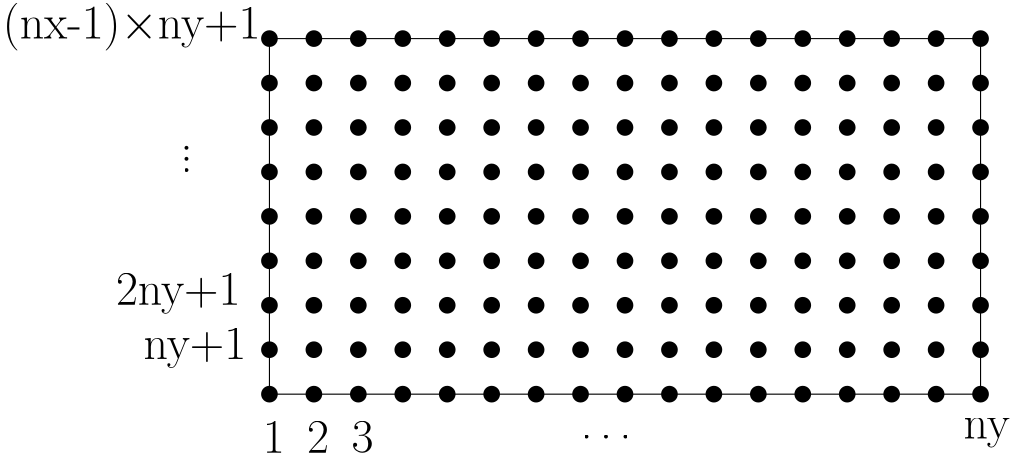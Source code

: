 <?xml version="1.0"?>
<!DOCTYPE ipe SYSTEM "ipe.dtd">
<ipe version="70212" creator="Ipe 7.2.12">
<info created="D:20191128103301" modified="D:20191128104034"/>
<ipestyle name="basic">
<symbol name="arrow/arc(spx)">
<path stroke="sym-stroke" fill="sym-stroke" pen="sym-pen">
0 0 m
-1 0.333 l
-1 -0.333 l
h
</path>
</symbol>
<symbol name="arrow/farc(spx)">
<path stroke="sym-stroke" fill="white" pen="sym-pen">
0 0 m
-1 0.333 l
-1 -0.333 l
h
</path>
</symbol>
<symbol name="arrow/ptarc(spx)">
<path stroke="sym-stroke" fill="sym-stroke" pen="sym-pen">
0 0 m
-1 0.333 l
-0.8 0 l
-1 -0.333 l
h
</path>
</symbol>
<symbol name="arrow/fptarc(spx)">
<path stroke="sym-stroke" fill="white" pen="sym-pen">
0 0 m
-1 0.333 l
-0.8 0 l
-1 -0.333 l
h
</path>
</symbol>
<symbol name="mark/circle(sx)" transformations="translations">
<path fill="sym-stroke">
0.6 0 0 0.6 0 0 e
0.4 0 0 0.4 0 0 e
</path>
</symbol>
<symbol name="mark/disk(sx)" transformations="translations">
<path fill="sym-stroke">
0.6 0 0 0.6 0 0 e
</path>
</symbol>
<symbol name="mark/fdisk(sfx)" transformations="translations">
<group>
<path fill="sym-fill">
0.5 0 0 0.5 0 0 e
</path>
<path fill="sym-stroke" fillrule="eofill">
0.6 0 0 0.6 0 0 e
0.4 0 0 0.4 0 0 e
</path>
</group>
</symbol>
<symbol name="mark/box(sx)" transformations="translations">
<path fill="sym-stroke" fillrule="eofill">
-0.6 -0.6 m
0.6 -0.6 l
0.6 0.6 l
-0.6 0.6 l
h
-0.4 -0.4 m
0.4 -0.4 l
0.4 0.4 l
-0.4 0.4 l
h
</path>
</symbol>
<symbol name="mark/square(sx)" transformations="translations">
<path fill="sym-stroke">
-0.6 -0.6 m
0.6 -0.6 l
0.6 0.6 l
-0.6 0.6 l
h
</path>
</symbol>
<symbol name="mark/fsquare(sfx)" transformations="translations">
<group>
<path fill="sym-fill">
-0.5 -0.5 m
0.5 -0.5 l
0.5 0.5 l
-0.5 0.5 l
h
</path>
<path fill="sym-stroke" fillrule="eofill">
-0.6 -0.6 m
0.6 -0.6 l
0.6 0.6 l
-0.6 0.6 l
h
-0.4 -0.4 m
0.4 -0.4 l
0.4 0.4 l
-0.4 0.4 l
h
</path>
</group>
</symbol>
<symbol name="mark/cross(sx)" transformations="translations">
<group>
<path fill="sym-stroke">
-0.43 -0.57 m
0.57 0.43 l
0.43 0.57 l
-0.57 -0.43 l
h
</path>
<path fill="sym-stroke">
-0.43 0.57 m
0.57 -0.43 l
0.43 -0.57 l
-0.57 0.43 l
h
</path>
</group>
</symbol>
<symbol name="arrow/fnormal(spx)">
<path stroke="sym-stroke" fill="white" pen="sym-pen">
0 0 m
-1 0.333 l
-1 -0.333 l
h
</path>
</symbol>
<symbol name="arrow/pointed(spx)">
<path stroke="sym-stroke" fill="sym-stroke" pen="sym-pen">
0 0 m
-1 0.333 l
-0.8 0 l
-1 -0.333 l
h
</path>
</symbol>
<symbol name="arrow/fpointed(spx)">
<path stroke="sym-stroke" fill="white" pen="sym-pen">
0 0 m
-1 0.333 l
-0.8 0 l
-1 -0.333 l
h
</path>
</symbol>
<symbol name="arrow/linear(spx)">
<path stroke="sym-stroke" pen="sym-pen">
-1 0.333 m
0 0 l
-1 -0.333 l
</path>
</symbol>
<symbol name="arrow/fdouble(spx)">
<path stroke="sym-stroke" fill="white" pen="sym-pen">
0 0 m
-1 0.333 l
-1 -0.333 l
h
-1 0 m
-2 0.333 l
-2 -0.333 l
h
</path>
</symbol>
<symbol name="arrow/double(spx)">
<path stroke="sym-stroke" fill="sym-stroke" pen="sym-pen">
0 0 m
-1 0.333 l
-1 -0.333 l
h
-1 0 m
-2 0.333 l
-2 -0.333 l
h
</path>
</symbol>
<pen name="heavier" value="0.8"/>
<pen name="fat" value="1.2"/>
<pen name="ultrafat" value="2"/>
<symbolsize name="large" value="5"/>
<symbolsize name="small" value="2"/>
<symbolsize name="tiny" value="1.1"/>
<arrowsize name="large" value="10"/>
<arrowsize name="small" value="5"/>
<arrowsize name="tiny" value="3"/>
<color name="red" value="1 0 0"/>
<color name="green" value="0 1 0"/>
<color name="blue" value="0 0 1"/>
<color name="yellow" value="1 1 0"/>
<color name="orange" value="1 0.647 0"/>
<color name="gold" value="1 0.843 0"/>
<color name="purple" value="0.627 0.125 0.941"/>
<color name="gray" value="0.745"/>
<color name="brown" value="0.647 0.165 0.165"/>
<color name="navy" value="0 0 0.502"/>
<color name="pink" value="1 0.753 0.796"/>
<color name="seagreen" value="0.18 0.545 0.341"/>
<color name="turquoise" value="0.251 0.878 0.816"/>
<color name="violet" value="0.933 0.51 0.933"/>
<color name="darkblue" value="0 0 0.545"/>
<color name="darkcyan" value="0 0.545 0.545"/>
<color name="darkgray" value="0.663"/>
<color name="darkgreen" value="0 0.392 0"/>
<color name="darkmagenta" value="0.545 0 0.545"/>
<color name="darkorange" value="1 0.549 0"/>
<color name="darkred" value="0.545 0 0"/>
<color name="lightblue" value="0.678 0.847 0.902"/>
<color name="lightcyan" value="0.878 1 1"/>
<color name="lightgray" value="0.827"/>
<color name="lightgreen" value="0.565 0.933 0.565"/>
<color name="lightyellow" value="1 1 0.878"/>
<dashstyle name="dashed" value="[4] 0"/>
<dashstyle name="dotted" value="[1 3] 0"/>
<dashstyle name="dash dotted" value="[4 2 1 2] 0"/>
<dashstyle name="dash dot dotted" value="[4 2 1 2 1 2] 0"/>
<textsize name="large" value="\large"/>
<textsize name="Large" value="\Large"/>
<textsize name="LARGE" value="\LARGE"/>
<textsize name="huge" value="\huge"/>
<textsize name="Huge" value="\Huge"/>
<textsize name="small" value="\small"/>
<textsize name="footnote" value="\footnotesize"/>
<textsize name="tiny" value="\tiny"/>
<textstyle name="center" begin="\begin{center}" end="\end{center}"/>
<textstyle name="itemize" begin="\begin{itemize}" end="\end{itemize}"/>
<textstyle name="item" begin="\begin{itemize}\item{}" end="\end{itemize}"/>
<gridsize name="4 pts" value="4"/>
<gridsize name="8 pts (~3 mm)" value="8"/>
<gridsize name="16 pts (~6 mm)" value="16"/>
<gridsize name="32 pts (~12 mm)" value="32"/>
<gridsize name="10 pts (~3.5 mm)" value="10"/>
<gridsize name="20 pts (~7 mm)" value="20"/>
<gridsize name="14 pts (~5 mm)" value="14"/>
<gridsize name="28 pts (~10 mm)" value="28"/>
<gridsize name="56 pts (~20 mm)" value="56"/>
<anglesize name="90 deg" value="90"/>
<anglesize name="60 deg" value="60"/>
<anglesize name="45 deg" value="45"/>
<anglesize name="30 deg" value="30"/>
<anglesize name="22.5 deg" value="22.5"/>
<opacity name="10%" value="0.1"/>
<opacity name="30%" value="0.3"/>
<opacity name="50%" value="0.5"/>
<opacity name="75%" value="0.75"/>
<tiling name="falling" angle="-60" step="4" width="1"/>
<tiling name="rising" angle="30" step="4" width="1"/>
</ipestyle>
<page>
<layer name="alpha"/>
<layer name="beta"/>
<view layers="alpha" active="alpha"/>
<path layer="alpha" stroke="black">
128 768 m
128 640 l
384 640 l
384 768 l
h
</path>
<use name="mark/disk(sx)" pos="128 640" size="large" stroke="black"/>
<use name="mark/disk(sx)" pos="128 656" size="large" stroke="black"/>
<use name="mark/disk(sx)" pos="128 672" size="large" stroke="black"/>
<use name="mark/disk(sx)" pos="128 688" size="large" stroke="black"/>
<use name="mark/disk(sx)" pos="128 704" size="large" stroke="black"/>
<use name="mark/disk(sx)" pos="128 720" size="large" stroke="black"/>
<use name="mark/disk(sx)" pos="128 736" size="large" stroke="black"/>
<use name="mark/disk(sx)" pos="128 752" size="large" stroke="black"/>
<use name="mark/disk(sx)" pos="128 768" size="large" stroke="black"/>
<use matrix="1 0 0 1 16 0" name="mark/disk(sx)" pos="128 640" size="large" stroke="black"/>
<use matrix="1 0 0 1 16 0" name="mark/disk(sx)" pos="128 656" size="large" stroke="black"/>
<use matrix="1 0 0 1 16 0" name="mark/disk(sx)" pos="128 672" size="large" stroke="black"/>
<use matrix="1 0 0 1 16 0" name="mark/disk(sx)" pos="128 688" size="large" stroke="black"/>
<use matrix="1 0 0 1 16 0" name="mark/disk(sx)" pos="128 704" size="large" stroke="black"/>
<use matrix="1 0 0 1 16 0" name="mark/disk(sx)" pos="128 720" size="large" stroke="black"/>
<use matrix="1 0 0 1 16 0" name="mark/disk(sx)" pos="128 736" size="large" stroke="black"/>
<use matrix="1 0 0 1 16 0" name="mark/disk(sx)" pos="128 752" size="large" stroke="black"/>
<use matrix="1 0 0 1 16 0" name="mark/disk(sx)" pos="128 768" size="large" stroke="black"/>
<use matrix="1 0 0 1 32 0" name="mark/disk(sx)" pos="128 640" size="large" stroke="black"/>
<use matrix="1 0 0 1 32 0" name="mark/disk(sx)" pos="128 656" size="large" stroke="black"/>
<use matrix="1 0 0 1 32 0" name="mark/disk(sx)" pos="128 672" size="large" stroke="black"/>
<use matrix="1 0 0 1 32 0" name="mark/disk(sx)" pos="128 688" size="large" stroke="black"/>
<use matrix="1 0 0 1 32 0" name="mark/disk(sx)" pos="128 704" size="large" stroke="black"/>
<use matrix="1 0 0 1 32 0" name="mark/disk(sx)" pos="128 720" size="large" stroke="black"/>
<use matrix="1 0 0 1 32 0" name="mark/disk(sx)" pos="128 736" size="large" stroke="black"/>
<use matrix="1 0 0 1 32 0" name="mark/disk(sx)" pos="128 752" size="large" stroke="black"/>
<use matrix="1 0 0 1 32 0" name="mark/disk(sx)" pos="128 768" size="large" stroke="black"/>
<use matrix="1 0 0 1 48 0" name="mark/disk(sx)" pos="128 640" size="large" stroke="black"/>
<use matrix="1 0 0 1 48 0" name="mark/disk(sx)" pos="128 656" size="large" stroke="black"/>
<use matrix="1 0 0 1 48 0" name="mark/disk(sx)" pos="128 672" size="large" stroke="black"/>
<use matrix="1 0 0 1 48 0" name="mark/disk(sx)" pos="128 688" size="large" stroke="black"/>
<use matrix="1 0 0 1 48 0" name="mark/disk(sx)" pos="128 704" size="large" stroke="black"/>
<use matrix="1 0 0 1 48 0" name="mark/disk(sx)" pos="128 720" size="large" stroke="black"/>
<use matrix="1 0 0 1 48 0" name="mark/disk(sx)" pos="128 736" size="large" stroke="black"/>
<use matrix="1 0 0 1 48 0" name="mark/disk(sx)" pos="128 752" size="large" stroke="black"/>
<use matrix="1 0 0 1 48 0" name="mark/disk(sx)" pos="128 768" size="large" stroke="black"/>
<use matrix="1 0 0 1 64 0" name="mark/disk(sx)" pos="128 640" size="large" stroke="black"/>
<use matrix="1 0 0 1 64 0" name="mark/disk(sx)" pos="128 656" size="large" stroke="black"/>
<use matrix="1 0 0 1 64 0" name="mark/disk(sx)" pos="128 672" size="large" stroke="black"/>
<use matrix="1 0 0 1 64 0" name="mark/disk(sx)" pos="128 688" size="large" stroke="black"/>
<use matrix="1 0 0 1 64 0" name="mark/disk(sx)" pos="128 704" size="large" stroke="black"/>
<use matrix="1 0 0 1 64 0" name="mark/disk(sx)" pos="128 720" size="large" stroke="black"/>
<use matrix="1 0 0 1 64 0" name="mark/disk(sx)" pos="128 736" size="large" stroke="black"/>
<use matrix="1 0 0 1 64 0" name="mark/disk(sx)" pos="128 752" size="large" stroke="black"/>
<use matrix="1 0 0 1 64 0" name="mark/disk(sx)" pos="128 768" size="large" stroke="black"/>
<use matrix="1 0 0 1 80 0" name="mark/disk(sx)" pos="128 640" size="large" stroke="black"/>
<use matrix="1 0 0 1 80 0" name="mark/disk(sx)" pos="128 656" size="large" stroke="black"/>
<use matrix="1 0 0 1 80 0" name="mark/disk(sx)" pos="128 672" size="large" stroke="black"/>
<use matrix="1 0 0 1 80 0" name="mark/disk(sx)" pos="128 688" size="large" stroke="black"/>
<use matrix="1 0 0 1 80 0" name="mark/disk(sx)" pos="128 704" size="large" stroke="black"/>
<use matrix="1 0 0 1 80 0" name="mark/disk(sx)" pos="128 720" size="large" stroke="black"/>
<use matrix="1 0 0 1 80 0" name="mark/disk(sx)" pos="128 736" size="large" stroke="black"/>
<use matrix="1 0 0 1 80 0" name="mark/disk(sx)" pos="128 752" size="large" stroke="black"/>
<use matrix="1 0 0 1 80 0" name="mark/disk(sx)" pos="128 768" size="large" stroke="black"/>
<use matrix="1 0 0 1 96 0" name="mark/disk(sx)" pos="128 640" size="large" stroke="black"/>
<use matrix="1 0 0 1 96 0" name="mark/disk(sx)" pos="128 656" size="large" stroke="black"/>
<use matrix="1 0 0 1 96 0" name="mark/disk(sx)" pos="128 672" size="large" stroke="black"/>
<use matrix="1 0 0 1 96 0" name="mark/disk(sx)" pos="128 688" size="large" stroke="black"/>
<use matrix="1 0 0 1 96 0" name="mark/disk(sx)" pos="128 704" size="large" stroke="black"/>
<use matrix="1 0 0 1 96 0" name="mark/disk(sx)" pos="128 720" size="large" stroke="black"/>
<use matrix="1 0 0 1 96 0" name="mark/disk(sx)" pos="128 736" size="large" stroke="black"/>
<use matrix="1 0 0 1 96 0" name="mark/disk(sx)" pos="128 752" size="large" stroke="black"/>
<use matrix="1 0 0 1 96 0" name="mark/disk(sx)" pos="128 768" size="large" stroke="black"/>
<use matrix="1 0 0 1 112 0" name="mark/disk(sx)" pos="128 640" size="large" stroke="black"/>
<use matrix="1 0 0 1 112 0" name="mark/disk(sx)" pos="128 656" size="large" stroke="black"/>
<use matrix="1 0 0 1 112 0" name="mark/disk(sx)" pos="128 672" size="large" stroke="black"/>
<use matrix="1 0 0 1 112 0" name="mark/disk(sx)" pos="128 688" size="large" stroke="black"/>
<use matrix="1 0 0 1 112 0" name="mark/disk(sx)" pos="128 704" size="large" stroke="black"/>
<use matrix="1 0 0 1 112 0" name="mark/disk(sx)" pos="128 720" size="large" stroke="black"/>
<use matrix="1 0 0 1 112 0" name="mark/disk(sx)" pos="128 736" size="large" stroke="black"/>
<use matrix="1 0 0 1 112 0" name="mark/disk(sx)" pos="128 752" size="large" stroke="black"/>
<use matrix="1 0 0 1 112 0" name="mark/disk(sx)" pos="128 768" size="large" stroke="black"/>
<use matrix="1 0 0 1 128 0" name="mark/disk(sx)" pos="128 640" size="large" stroke="black"/>
<use matrix="1 0 0 1 128 0" name="mark/disk(sx)" pos="128 656" size="large" stroke="black"/>
<use matrix="1 0 0 1 128 0" name="mark/disk(sx)" pos="128 672" size="large" stroke="black"/>
<use matrix="1 0 0 1 128 0" name="mark/disk(sx)" pos="128 688" size="large" stroke="black"/>
<use matrix="1 0 0 1 128 0" name="mark/disk(sx)" pos="128 704" size="large" stroke="black"/>
<use matrix="1 0 0 1 128 0" name="mark/disk(sx)" pos="128 720" size="large" stroke="black"/>
<use matrix="1 0 0 1 128 0" name="mark/disk(sx)" pos="128 736" size="large" stroke="black"/>
<use matrix="1 0 0 1 128 0" name="mark/disk(sx)" pos="128 752" size="large" stroke="black"/>
<use matrix="1 0 0 1 128 0" name="mark/disk(sx)" pos="128 768" size="large" stroke="black"/>
<use matrix="1 0 0 1 144 0" name="mark/disk(sx)" pos="128 640" size="large" stroke="black"/>
<use matrix="1 0 0 1 144 0" name="mark/disk(sx)" pos="128 656" size="large" stroke="black"/>
<use matrix="1 0 0 1 144 0" name="mark/disk(sx)" pos="128 672" size="large" stroke="black"/>
<use matrix="1 0 0 1 144 0" name="mark/disk(sx)" pos="128 688" size="large" stroke="black"/>
<use matrix="1 0 0 1 144 0" name="mark/disk(sx)" pos="128 704" size="large" stroke="black"/>
<use matrix="1 0 0 1 144 0" name="mark/disk(sx)" pos="128 720" size="large" stroke="black"/>
<use matrix="1 0 0 1 144 0" name="mark/disk(sx)" pos="128 736" size="large" stroke="black"/>
<use matrix="1 0 0 1 144 0" name="mark/disk(sx)" pos="128 752" size="large" stroke="black"/>
<use matrix="1 0 0 1 144 0" name="mark/disk(sx)" pos="128 768" size="large" stroke="black"/>
<use matrix="1 0 0 1 160 0" name="mark/disk(sx)" pos="128 640" size="large" stroke="black"/>
<use matrix="1 0 0 1 160 0" name="mark/disk(sx)" pos="128 656" size="large" stroke="black"/>
<use matrix="1 0 0 1 160 0" name="mark/disk(sx)" pos="128 672" size="large" stroke="black"/>
<use matrix="1 0 0 1 160 0" name="mark/disk(sx)" pos="128 688" size="large" stroke="black"/>
<use matrix="1 0 0 1 160 0" name="mark/disk(sx)" pos="128 704" size="large" stroke="black"/>
<use matrix="1 0 0 1 160 0" name="mark/disk(sx)" pos="128 720" size="large" stroke="black"/>
<use matrix="1 0 0 1 160 0" name="mark/disk(sx)" pos="128 736" size="large" stroke="black"/>
<use matrix="1 0 0 1 160 0" name="mark/disk(sx)" pos="128 752" size="large" stroke="black"/>
<use matrix="1 0 0 1 160 0" name="mark/disk(sx)" pos="128 768" size="large" stroke="black"/>
<use matrix="1 0 0 1 176 0" name="mark/disk(sx)" pos="128 640" size="large" stroke="black"/>
<use matrix="1 0 0 1 176 0" name="mark/disk(sx)" pos="128 656" size="large" stroke="black"/>
<use matrix="1 0 0 1 176 0" name="mark/disk(sx)" pos="128 672" size="large" stroke="black"/>
<use matrix="1 0 0 1 176 0" name="mark/disk(sx)" pos="128 688" size="large" stroke="black"/>
<use matrix="1 0 0 1 176 0" name="mark/disk(sx)" pos="128 704" size="large" stroke="black"/>
<use matrix="1 0 0 1 176 0" name="mark/disk(sx)" pos="128 720" size="large" stroke="black"/>
<use matrix="1 0 0 1 176 0" name="mark/disk(sx)" pos="128 736" size="large" stroke="black"/>
<use matrix="1 0 0 1 176 0" name="mark/disk(sx)" pos="128 752" size="large" stroke="black"/>
<use matrix="1 0 0 1 176 0" name="mark/disk(sx)" pos="128 768" size="large" stroke="black"/>
<use matrix="1 0 0 1 192 0" name="mark/disk(sx)" pos="128 640" size="large" stroke="black"/>
<use matrix="1 0 0 1 192 0" name="mark/disk(sx)" pos="128 656" size="large" stroke="black"/>
<use matrix="1 0 0 1 192 0" name="mark/disk(sx)" pos="128 672" size="large" stroke="black"/>
<use matrix="1 0 0 1 192 0" name="mark/disk(sx)" pos="128 688" size="large" stroke="black"/>
<use matrix="1 0 0 1 192 0" name="mark/disk(sx)" pos="128 704" size="large" stroke="black"/>
<use matrix="1 0 0 1 192 0" name="mark/disk(sx)" pos="128 720" size="large" stroke="black"/>
<use matrix="1 0 0 1 192 0" name="mark/disk(sx)" pos="128 736" size="large" stroke="black"/>
<use matrix="1 0 0 1 192 0" name="mark/disk(sx)" pos="128 752" size="large" stroke="black"/>
<use matrix="1 0 0 1 192 0" name="mark/disk(sx)" pos="128 768" size="large" stroke="black"/>
<use matrix="1 0 0 1 208 0" name="mark/disk(sx)" pos="128 640" size="large" stroke="black"/>
<use matrix="1 0 0 1 208 0" name="mark/disk(sx)" pos="128 656" size="large" stroke="black"/>
<use matrix="1 0 0 1 208 0" name="mark/disk(sx)" pos="128 672" size="large" stroke="black"/>
<use matrix="1 0 0 1 208 0" name="mark/disk(sx)" pos="128 688" size="large" stroke="black"/>
<use matrix="1 0 0 1 208 0" name="mark/disk(sx)" pos="128 704" size="large" stroke="black"/>
<use matrix="1 0 0 1 208 0" name="mark/disk(sx)" pos="128 720" size="large" stroke="black"/>
<use matrix="1 0 0 1 208 0" name="mark/disk(sx)" pos="128 736" size="large" stroke="black"/>
<use matrix="1 0 0 1 208 0" name="mark/disk(sx)" pos="128 752" size="large" stroke="black"/>
<use matrix="1 0 0 1 208 0" name="mark/disk(sx)" pos="128 768" size="large" stroke="black"/>
<use matrix="1 0 0 1 224 0" name="mark/disk(sx)" pos="128 640" size="large" stroke="black"/>
<use matrix="1 0 0 1 224 0" name="mark/disk(sx)" pos="128 656" size="large" stroke="black"/>
<use matrix="1 0 0 1 224 0" name="mark/disk(sx)" pos="128 672" size="large" stroke="black"/>
<use matrix="1 0 0 1 224 0" name="mark/disk(sx)" pos="128 688" size="large" stroke="black"/>
<use matrix="1 0 0 1 224 0" name="mark/disk(sx)" pos="128 704" size="large" stroke="black"/>
<use matrix="1 0 0 1 224 0" name="mark/disk(sx)" pos="128 720" size="large" stroke="black"/>
<use matrix="1 0 0 1 224 0" name="mark/disk(sx)" pos="128 736" size="large" stroke="black"/>
<use matrix="1 0 0 1 224 0" name="mark/disk(sx)" pos="128 752" size="large" stroke="black"/>
<use matrix="1 0 0 1 224 0" name="mark/disk(sx)" pos="128 768" size="large" stroke="black"/>
<use matrix="1 0 0 1 240 0" name="mark/disk(sx)" pos="128 640" size="large" stroke="black"/>
<use matrix="1 0 0 1 240 0" name="mark/disk(sx)" pos="128 656" size="large" stroke="black"/>
<use matrix="1 0 0 1 240 0" name="mark/disk(sx)" pos="128 672" size="large" stroke="black"/>
<use matrix="1 0 0 1 240 0" name="mark/disk(sx)" pos="128 688" size="large" stroke="black"/>
<use matrix="1 0 0 1 240 0" name="mark/disk(sx)" pos="128 704" size="large" stroke="black"/>
<use matrix="1 0 0 1 240 0" name="mark/disk(sx)" pos="128 720" size="large" stroke="black"/>
<use matrix="1 0 0 1 240 0" name="mark/disk(sx)" pos="128 736" size="large" stroke="black"/>
<use matrix="1 0 0 1 240 0" name="mark/disk(sx)" pos="128 752" size="large" stroke="black"/>
<use matrix="1 0 0 1 240 0" name="mark/disk(sx)" pos="128 768" size="large" stroke="black"/>
<use matrix="1 0 0 1 256 0" name="mark/disk(sx)" pos="128 640" size="large" stroke="black"/>
<use matrix="1 0 0 1 256 0" name="mark/disk(sx)" pos="128 656" size="large" stroke="black"/>
<use matrix="1 0 0 1 256 0" name="mark/disk(sx)" pos="128 672" size="large" stroke="black"/>
<use matrix="1 0 0 1 256 0" name="mark/disk(sx)" pos="128 688" size="large" stroke="black"/>
<use matrix="1 0 0 1 256 0" name="mark/disk(sx)" pos="128 704" size="large" stroke="black"/>
<use matrix="1 0 0 1 256 0" name="mark/disk(sx)" pos="128 720" size="large" stroke="black"/>
<use matrix="1 0 0 1 256 0" name="mark/disk(sx)" pos="128 736" size="large" stroke="black"/>
<use matrix="1 0 0 1 256 0" name="mark/disk(sx)" pos="128 752" size="large" stroke="black"/>
<use matrix="1 0 0 1 256 0" name="mark/disk(sx)" pos="128 768" size="large" stroke="black"/>
<text matrix="1 0 0 1 13.548 10.9036" transformations="translations" pos="112 608" stroke="black" type="label" width="7.895" height="11.097" depth="0" valign="baseline" size="LARGE" style="math">1</text>
<text matrix="1 0 0 1 29.548 10.9036" transformations="translations" pos="112 608" stroke="black" type="label" width="7.895" height="11.097" depth="0" valign="baseline" size="LARGE" style="math">2</text>
<text matrix="1 0 0 1 45.548 10.9036" transformations="translations" pos="112 608" stroke="black" type="label" width="7.895" height="11.097" depth="0" valign="baseline" size="LARGE" style="math">3</text>
<text matrix="1 0 0 1 265.888 16" transformations="translations" pos="112 608" stroke="black" type="label" width="16.69" height="7.41" depth="3.35" valign="baseline" size="LARGE">ny</text>
<text matrix="1 0 0 1 -29.3445 -3.34412" transformations="translations" pos="112 656" stroke="black" type="label" width="36.978" height="11.096" depth="3.35" valign="baseline" size="LARGE">ny+1</text>
<text matrix="1 0 0 1 -39.2778 16.193" transformations="translations" pos="112 656" stroke="black" type="label" width="44.873" height="11.096" depth="3.35" valign="baseline" size="LARGE">2ny+1</text>
<text matrix="1 0 0 1 -80 112" transformations="translations" pos="112 656" stroke="black" type="label" width="92.793" height="12.896" depth="4.29" valign="baseline" size="LARGE">(nx-1)$\times$ny+1</text>
<text matrix="1 0 0 1 0 16" transformations="translations" pos="96 704" stroke="black" type="label" width="4.298" height="15.359" depth="0" valign="baseline" size="LARGE" style="math">\vdots</text>
<text matrix="1 0 0 1 0 16" transformations="translations" pos="240 608" stroke="black" type="label" width="20.988" height="1.411" depth="0" valign="baseline" size="LARGE">\dots</text>
</page>
</ipe>
